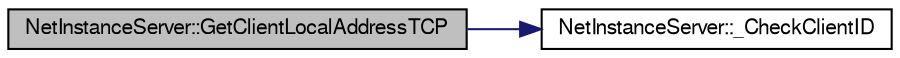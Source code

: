 digraph G
{
  edge [fontname="FreeSans",fontsize="10",labelfontname="FreeSans",labelfontsize="10"];
  node [fontname="FreeSans",fontsize="10",shape=record];
  rankdir=LR;
  Node1 [label="NetInstanceServer::GetClientLocalAddressTCP",height=0.2,width=0.4,color="black", fillcolor="grey75", style="filled" fontcolor="black"];
  Node1 -> Node2 [color="midnightblue",fontsize="10",style="solid",fontname="FreeSans"];
  Node2 [label="NetInstanceServer::_CheckClientID",height=0.2,width=0.4,color="black", fillcolor="white", style="filled",URL="$class_net_instance_server.html#a7fc65f025b90e4550b2477a9483246ee"];
}
